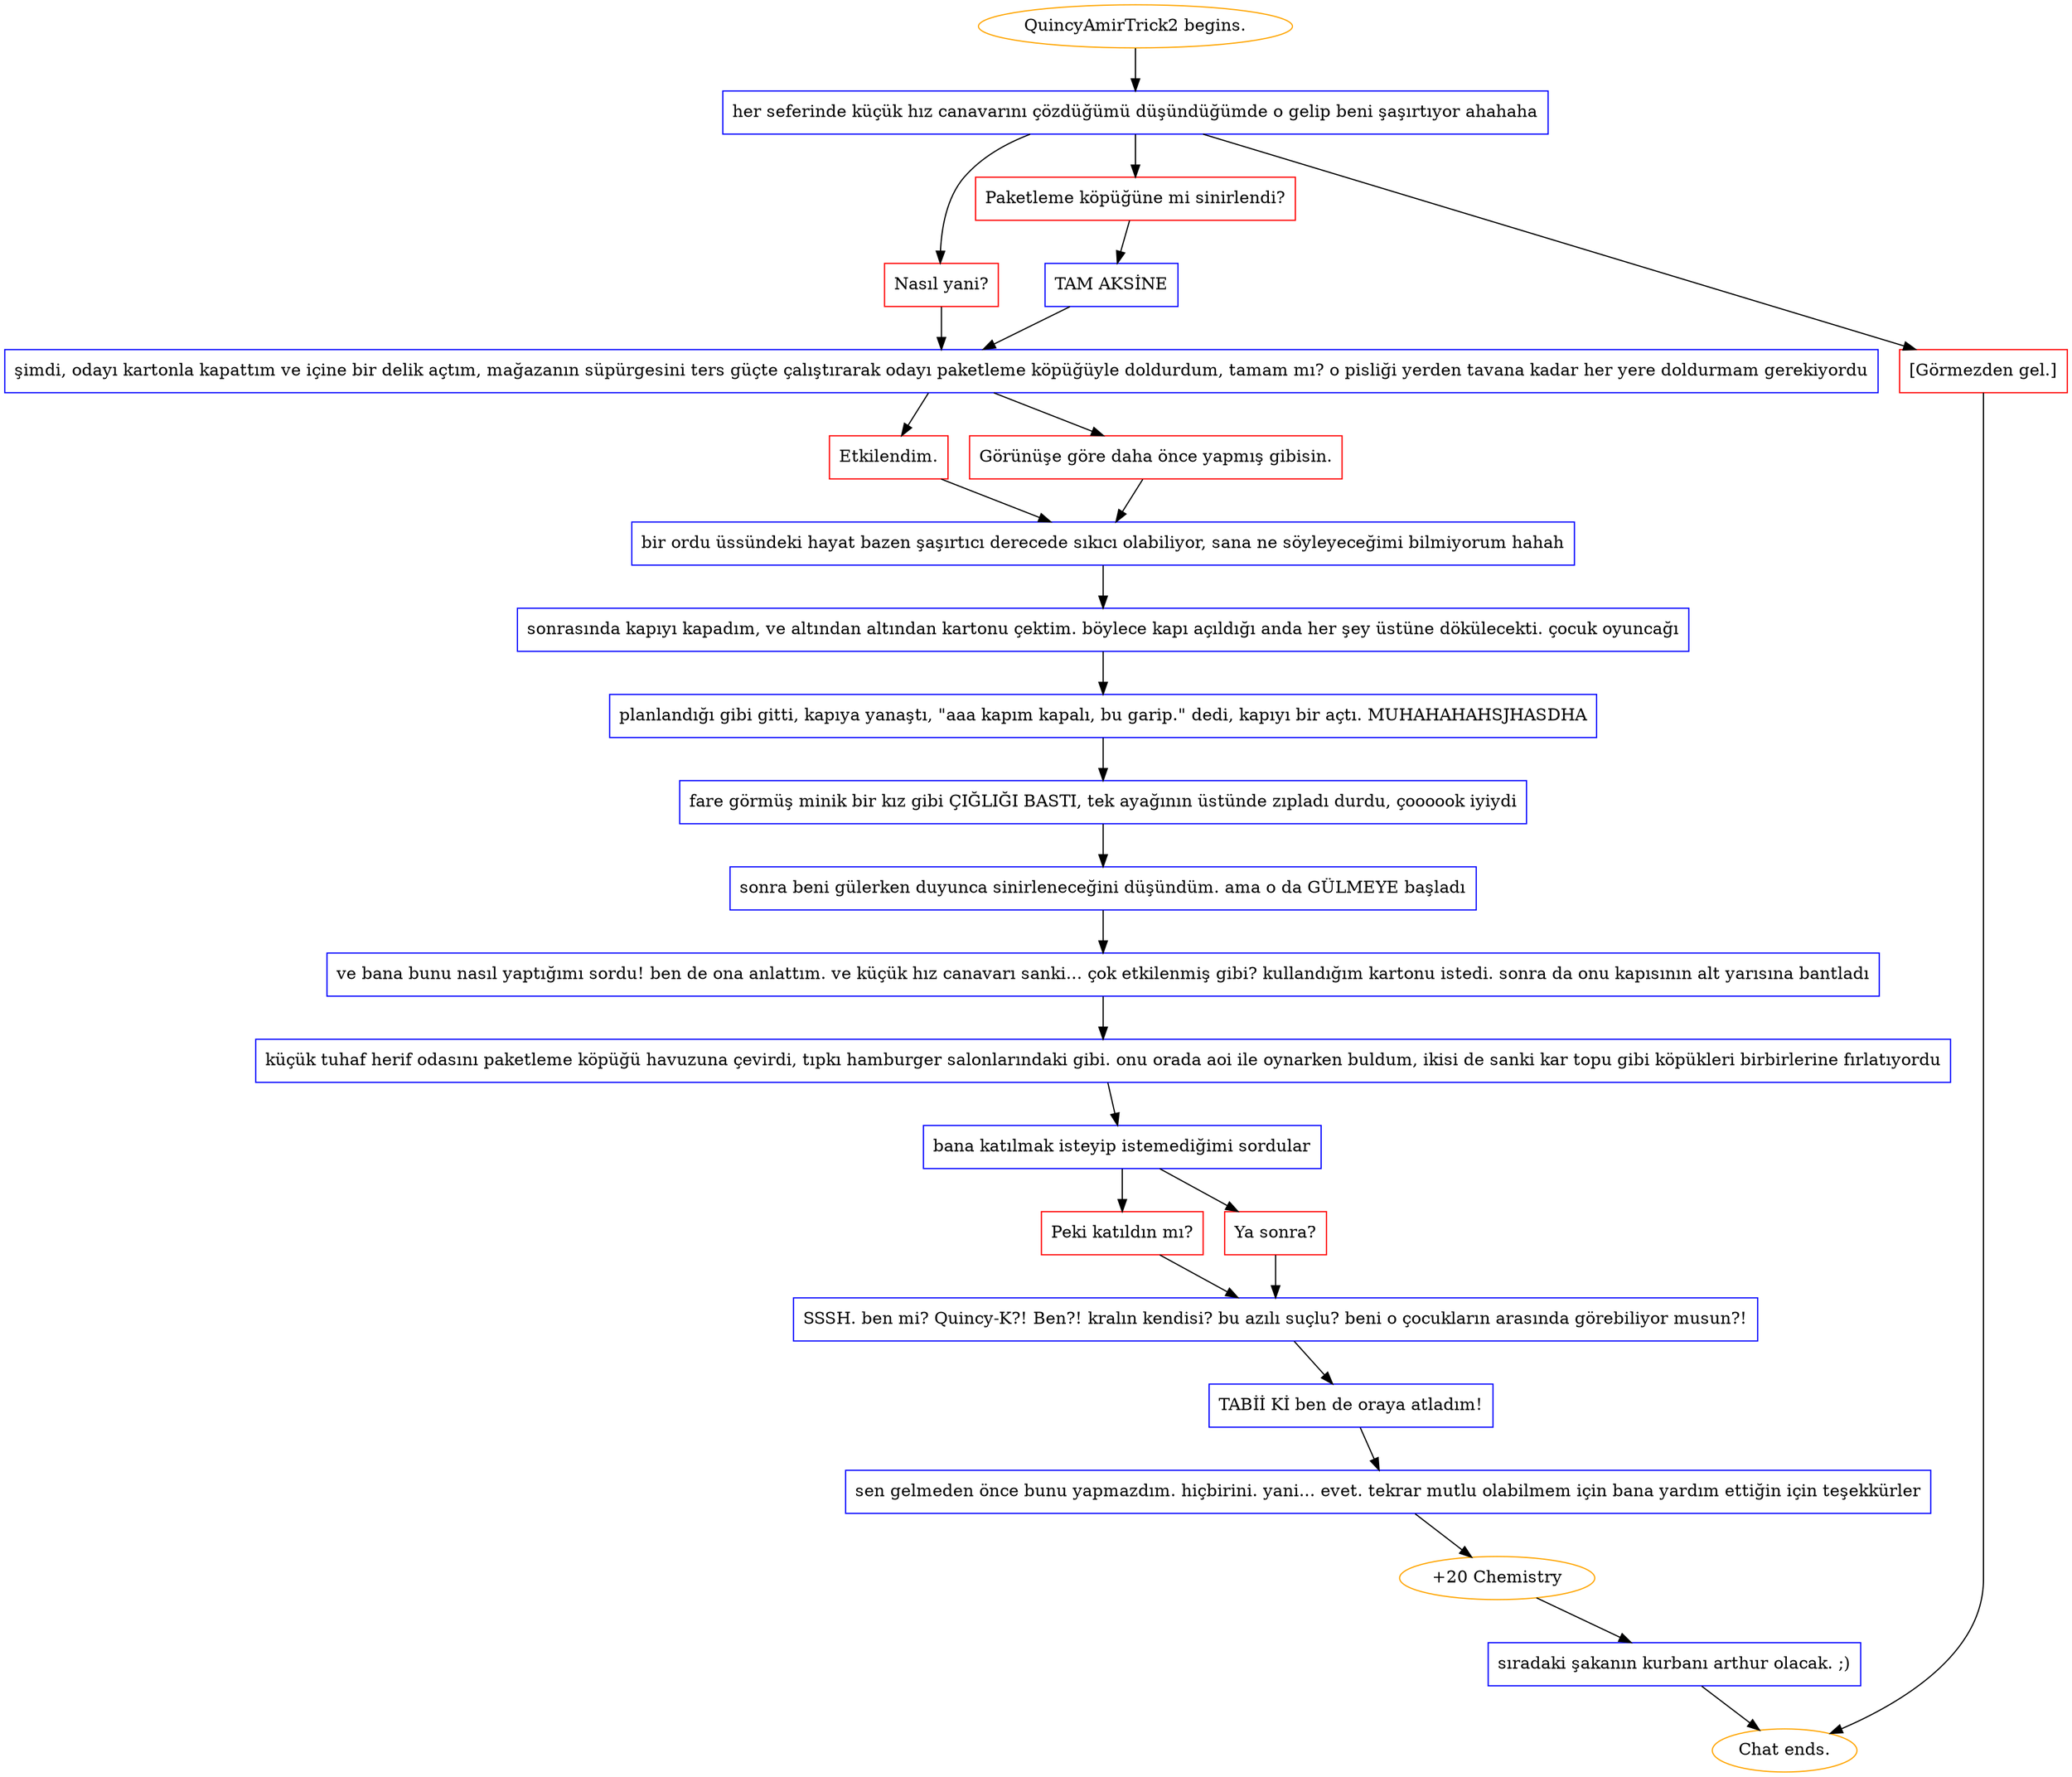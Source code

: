 digraph {
	"QuincyAmirTrick2 begins." [color=orange];
		"QuincyAmirTrick2 begins." -> j1642810209;
	j1642810209 [label="her seferinde küçük hız canavarını çözdüğümü düşündüğümde o gelip beni şaşırtıyor ahahaha",shape=box,color=blue];
		j1642810209 -> j4083482660;
		j1642810209 -> j1951712917;
		j1642810209 -> j1155504604;
	j4083482660 [label="Nasıl yani?",shape=box,color=red];
		j4083482660 -> j723168580;
	j1951712917 [label="Paketleme köpüğüne mi sinirlendi?",shape=box,color=red];
		j1951712917 -> j2301215893;
	j1155504604 [label="[Görmezden gel.]",shape=box,color=red];
		j1155504604 -> "Chat ends.";
	j723168580 [label="şimdi, odayı kartonla kapattım ve içine bir delik açtım, mağazanın süpürgesini ters güçte çalıştırarak odayı paketleme köpüğüyle doldurdum, tamam mı? o pisliği yerden tavana kadar her yere doldurmam gerekiyordu",shape=box,color=blue];
		j723168580 -> j1621339477;
		j723168580 -> j2066548444;
	j2301215893 [label="TAM AKSİNE",shape=box,color=blue];
		j2301215893 -> j723168580;
	"Chat ends." [color=orange];
	j1621339477 [label="Etkilendim.",shape=box,color=red];
		j1621339477 -> j513969522;
	j2066548444 [label="Görünüşe göre daha önce yapmış gibisin.",shape=box,color=red];
		j2066548444 -> j513969522;
	j513969522 [label="bir ordu üssündeki hayat bazen şaşırtıcı derecede sıkıcı olabiliyor, sana ne söyleyeceğimi bilmiyorum hahah",shape=box,color=blue];
		j513969522 -> j651097414;
	j651097414 [label="sonrasında kapıyı kapadım, ve altından altından kartonu çektim. böylece kapı açıldığı anda her şey üstüne dökülecekti. çocuk oyuncağı",shape=box,color=blue];
		j651097414 -> j1484961751;
	j1484961751 [label="planlandığı gibi gitti, kapıya yanaştı, \"aaa kapım kapalı, bu garip.\" dedi, kapıyı bir açtı. MUHAHAHAHSJHASDHA",shape=box,color=blue];
		j1484961751 -> j4096251793;
	j4096251793 [label="fare görmüş minik bir kız gibi ÇIĞLIĞI BASTI, tek ayağının üstünde zıpladı durdu, çoooook iyiydi",shape=box,color=blue];
		j4096251793 -> j3623733973;
	j3623733973 [label="sonra beni gülerken duyunca sinirleneceğini düşündüm. ama o da GÜLMEYE başladı",shape=box,color=blue];
		j3623733973 -> j3377172578;
	j3377172578 [label="ve bana bunu nasıl yaptığımı sordu! ben de ona anlattım. ve küçük hız canavarı sanki... çok etkilenmiş gibi? kullandığım kartonu istedi. sonra da onu kapısının alt yarısına bantladı",shape=box,color=blue];
		j3377172578 -> j2656863480;
	j2656863480 [label="küçük tuhaf herif odasını paketleme köpüğü havuzuna çevirdi, tıpkı hamburger salonlarındaki gibi. onu orada aoi ile oynarken buldum, ikisi de sanki kar topu gibi köpükleri birbirlerine fırlatıyordu",shape=box,color=blue];
		j2656863480 -> j3271345658;
	j3271345658 [label="bana katılmak isteyip istemediğimi sordular",shape=box,color=blue];
		j3271345658 -> j286692931;
		j3271345658 -> j2385518562;
	j286692931 [label="Peki katıldın mı?",shape=box,color=red];
		j286692931 -> j1714549204;
	j2385518562 [label="Ya sonra?",shape=box,color=red];
		j2385518562 -> j1714549204;
	j1714549204 [label="SSSH. ben mi? Quincy-K?! Ben?! kralın kendisi? bu azılı suçlu? beni o çocukların arasında görebiliyor musun?!",shape=box,color=blue];
		j1714549204 -> j3221467264;
	j3221467264 [label="TABİİ Kİ ben de oraya atladım!",shape=box,color=blue];
		j3221467264 -> j3806963732;
	j3806963732 [label="sen gelmeden önce bunu yapmazdım. hiçbirini. yani... evet. tekrar mutlu olabilmem için bana yardım ettiğin için teşekkürler",shape=box,color=blue];
		j3806963732 -> j1675816770;
	j1675816770 [label="+20 Chemistry",color=orange];
		j1675816770 -> j2716672699;
	j2716672699 [label="sıradaki şakanın kurbanı arthur olacak. ;)",shape=box,color=blue];
		j2716672699 -> "Chat ends.";
}
